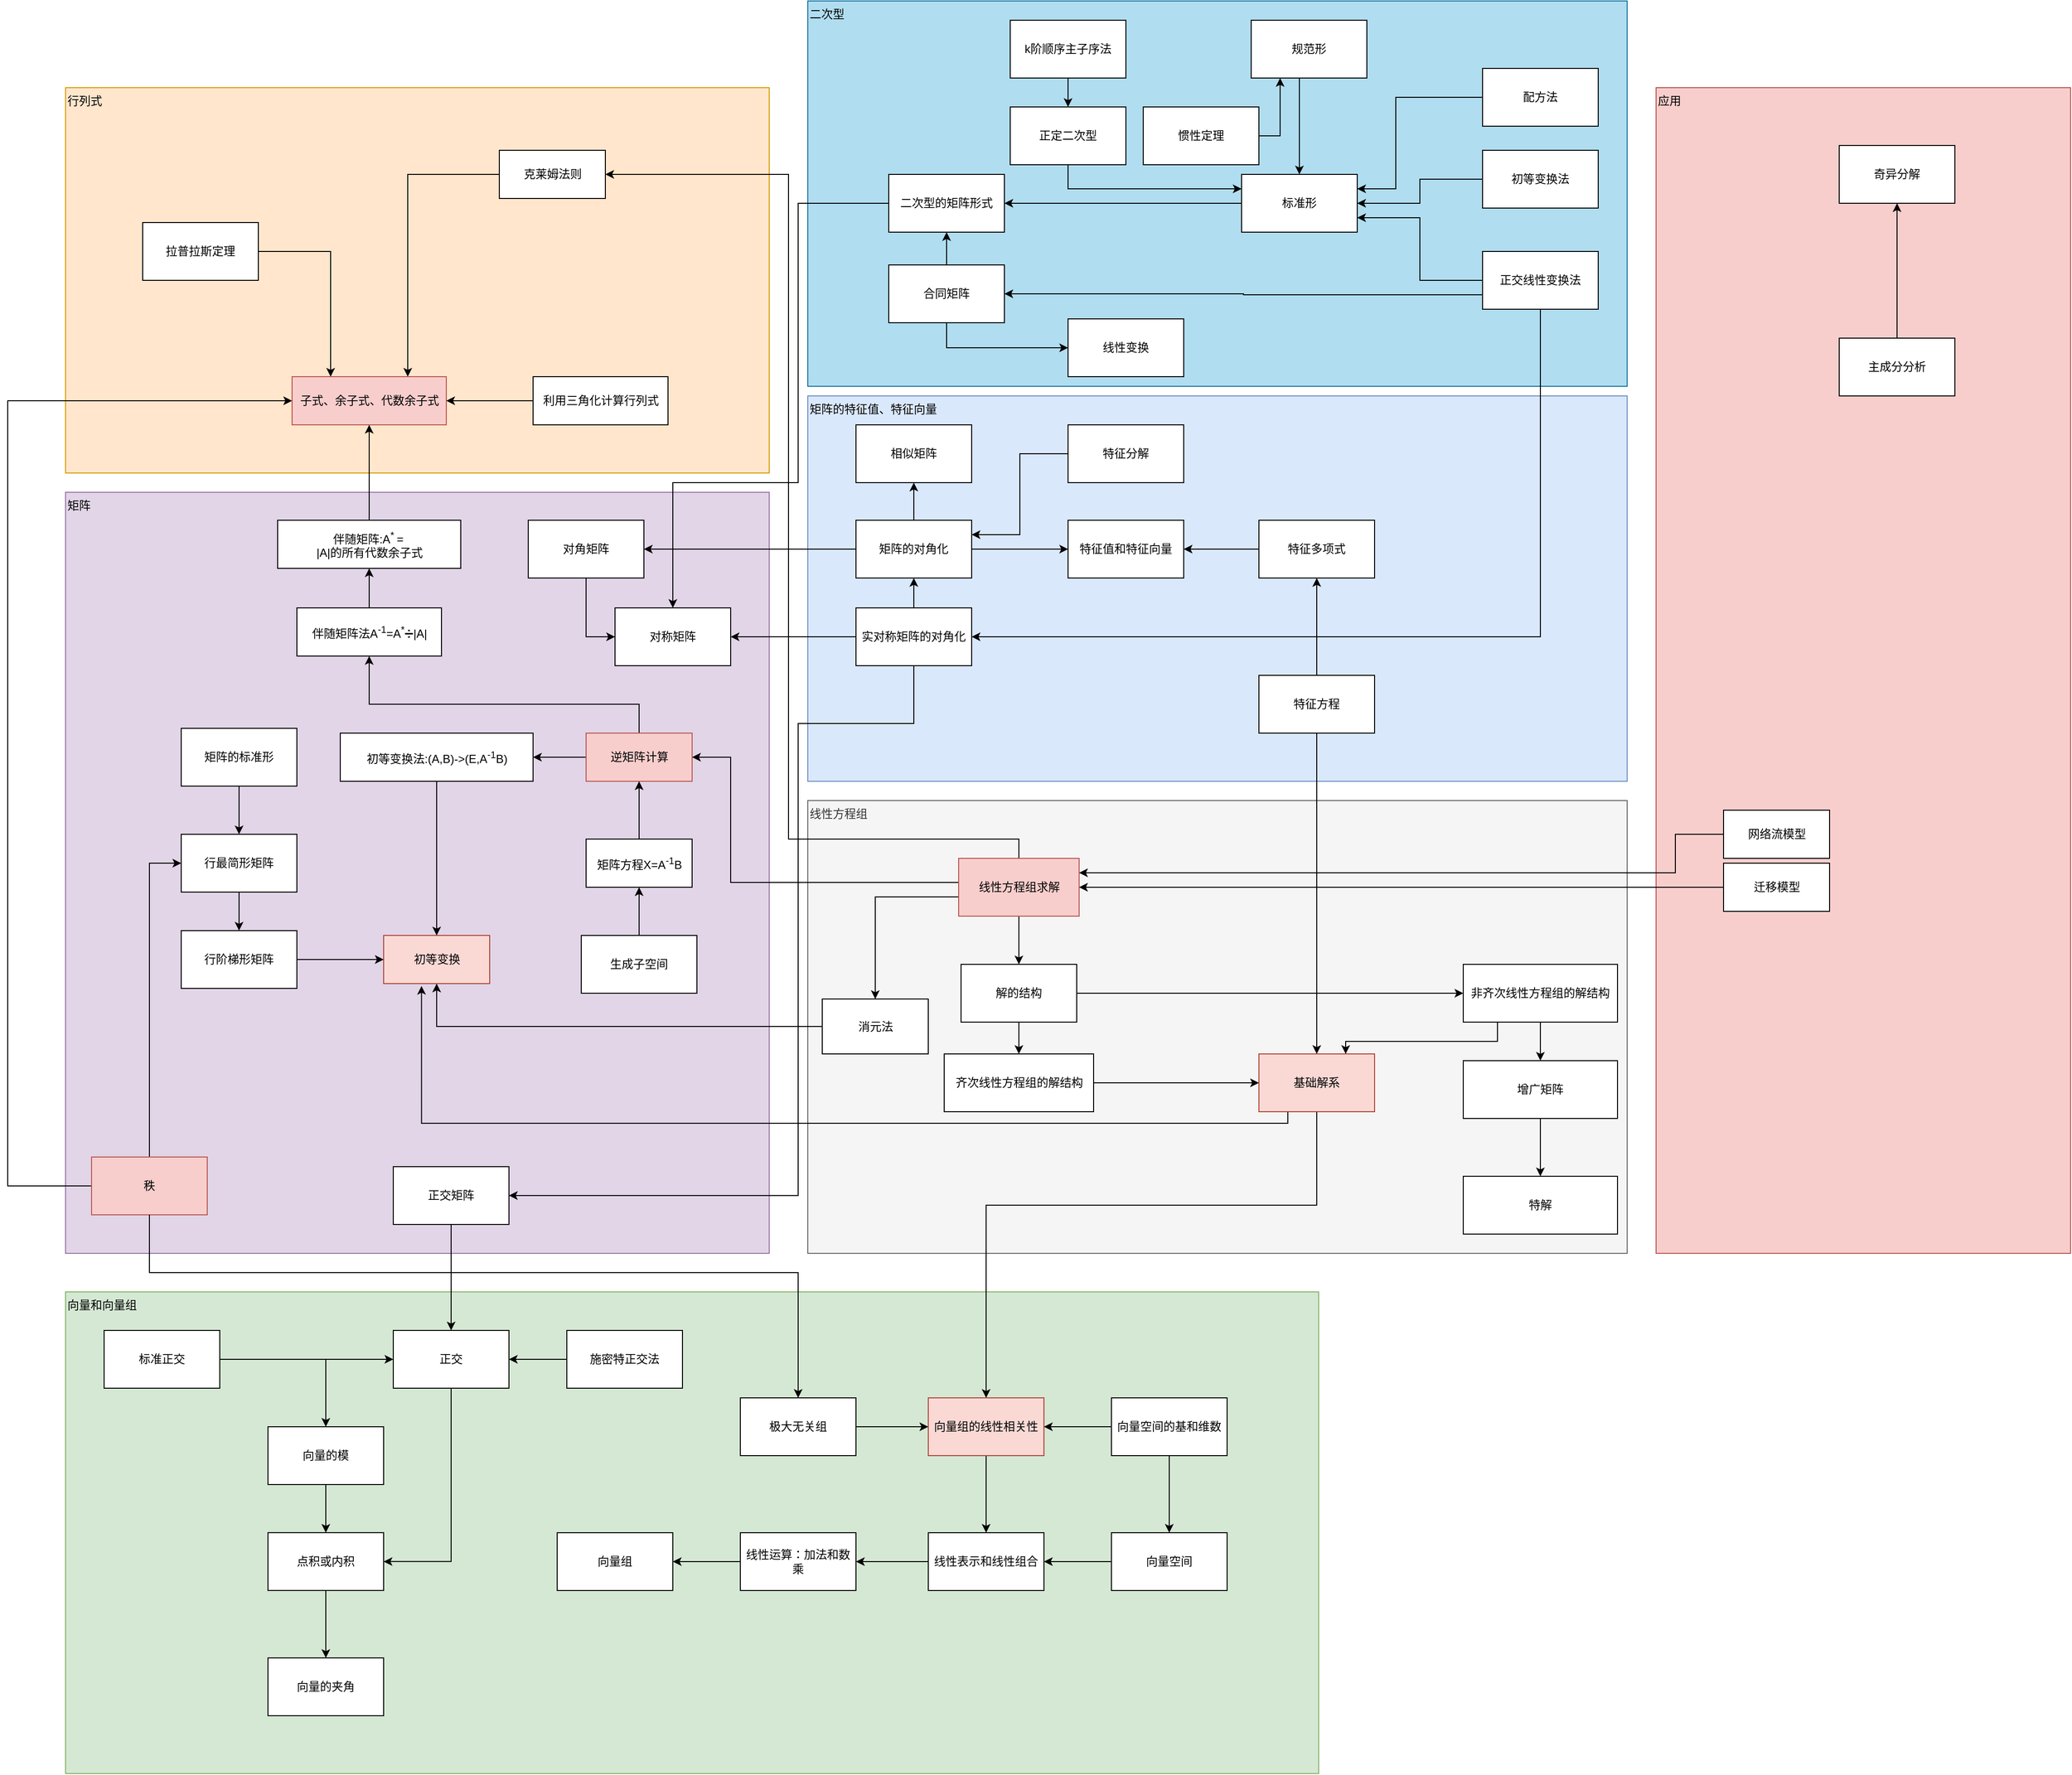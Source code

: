<mxfile version="21.6.8" type="github">
  <diagram id="LYvnLIcDRPvLys48fhbC" name="Page-1">
    <mxGraphModel dx="1618" dy="405" grid="1" gridSize="10" guides="1" tooltips="1" connect="1" arrows="1" fold="1" page="1" pageScale="1" pageWidth="827" pageHeight="1169" math="0" shadow="0">
      <root>
        <mxCell id="0" />
        <mxCell id="1" parent="0" />
        <mxCell id="4r-EFYu74ZcHJKSVUpbx-32" value="二次型" style="html=1;fillColor=#b1ddf0;strokeColor=#10739e;verticalAlign=top;align=left;" parent="1" vertex="1">
          <mxGeometry x="270" y="20" width="850" height="400" as="geometry" />
        </mxCell>
        <mxCell id="4r-EFYu74ZcHJKSVUpbx-9" value="应用" style="html=1;fillColor=#f8cecc;strokeColor=#b85450;verticalAlign=top;align=left;" parent="1" vertex="1">
          <mxGeometry x="1150" y="110" width="430" height="1210" as="geometry" />
        </mxCell>
        <mxCell id="4r-EFYu74ZcHJKSVUpbx-8" value="矩阵的特征值、特征向量" style="html=1;fillColor=#dae8fc;strokeColor=#6c8ebf;verticalAlign=top;align=left;" parent="1" vertex="1">
          <mxGeometry x="270" y="430" width="850" height="400" as="geometry" />
        </mxCell>
        <mxCell id="mByM-L_YtEdj-Pzh2EhQ-19" value="向量和向量组" style="rounded=0;whiteSpace=wrap;html=1;align=left;fillColor=#d5e8d4;strokeColor=#82b366;verticalAlign=top;" parent="1" vertex="1">
          <mxGeometry x="-500" y="1360" width="1300" height="500" as="geometry" />
        </mxCell>
        <mxCell id="mByM-L_YtEdj-Pzh2EhQ-14" value="线性方程组" style="rounded=0;whiteSpace=wrap;html=1;fillColor=#f5f5f5;strokeColor=#666666;fontColor=#333333;verticalAlign=top;align=left;" parent="1" vertex="1">
          <mxGeometry x="270" y="850" width="850" height="470" as="geometry" />
        </mxCell>
        <mxCell id="5PHVH8C7VnvAZDS9d-Uz-40" value="矩阵" style="html=1;align=left;verticalAlign=top;fillColor=#e1d5e7;strokeColor=#9673a6;" parent="1" vertex="1">
          <mxGeometry x="-500" y="530" width="730" height="790" as="geometry" />
        </mxCell>
        <mxCell id="5PHVH8C7VnvAZDS9d-Uz-39" value="行列式" style="html=1;fillColor=#ffe6cc;strokeColor=#d79b00;verticalAlign=top;align=left;" parent="1" vertex="1">
          <mxGeometry x="-500" y="110" width="730" height="400" as="geometry" />
        </mxCell>
        <mxCell id="5PHVH8C7VnvAZDS9d-Uz-6" value="子式、余子式、代数余子式" style="html=1;fillColor=#f8cecc;strokeColor=#b85450;" parent="1" vertex="1">
          <mxGeometry x="-265" y="410" width="160" height="50" as="geometry" />
        </mxCell>
        <mxCell id="4r-EFYu74ZcHJKSVUpbx-2" style="edgeStyle=orthogonalEdgeStyle;rounded=0;orthogonalLoop=1;jettySize=auto;html=1;entryX=1;entryY=0.5;entryDx=0;entryDy=0;" parent="1" source="5PHVH8C7VnvAZDS9d-Uz-12" target="5PHVH8C7VnvAZDS9d-Uz-6" edge="1">
          <mxGeometry relative="1" as="geometry" />
        </mxCell>
        <mxCell id="5PHVH8C7VnvAZDS9d-Uz-12" value="利用三角化计算行列式" style="html=1;" parent="1" vertex="1">
          <mxGeometry x="-15" y="410" width="140" height="50" as="geometry" />
        </mxCell>
        <mxCell id="5PHVH8C7VnvAZDS9d-Uz-18" style="edgeStyle=orthogonalEdgeStyle;rounded=0;orthogonalLoop=1;jettySize=auto;html=1;entryX=0.75;entryY=0;entryDx=0;entryDy=0;" parent="1" source="5PHVH8C7VnvAZDS9d-Uz-17" target="5PHVH8C7VnvAZDS9d-Uz-6" edge="1">
          <mxGeometry relative="1" as="geometry">
            <Array as="points">
              <mxPoint x="-145" y="200" />
            </Array>
          </mxGeometry>
        </mxCell>
        <mxCell id="5PHVH8C7VnvAZDS9d-Uz-17" value="克莱姆法则" style="html=1;" parent="1" vertex="1">
          <mxGeometry x="-50" y="175" width="110" height="50" as="geometry" />
        </mxCell>
        <mxCell id="5PHVH8C7VnvAZDS9d-Uz-42" style="edgeStyle=orthogonalEdgeStyle;rounded=0;orthogonalLoop=1;jettySize=auto;html=1;entryX=0.5;entryY=1;entryDx=0;entryDy=0;" parent="1" source="5PHVH8C7VnvAZDS9d-Uz-23" target="5PHVH8C7VnvAZDS9d-Uz-41" edge="1">
          <mxGeometry relative="1" as="geometry" />
        </mxCell>
        <mxCell id="5PHVH8C7VnvAZDS9d-Uz-23" value="伴随矩阵法A&lt;sup&gt;-1&lt;/sup&gt;=A&lt;sup&gt;*&lt;/sup&gt;➗|A|" style="html=1;" parent="1" vertex="1">
          <mxGeometry x="-260" y="650" width="150" height="50" as="geometry" />
        </mxCell>
        <mxCell id="Q66xr4aZI0zNeTZ2arCn-2" style="edgeStyle=orthogonalEdgeStyle;rounded=0;orthogonalLoop=1;jettySize=auto;html=1;" parent="1" source="5PHVH8C7VnvAZDS9d-Uz-26" target="5PHVH8C7VnvAZDS9d-Uz-23" edge="1">
          <mxGeometry relative="1" as="geometry">
            <Array as="points">
              <mxPoint x="95" y="750" />
              <mxPoint x="-185" y="750" />
            </Array>
          </mxGeometry>
        </mxCell>
        <mxCell id="xEb-I8jFER7FhfLebQi5-7" style="edgeStyle=orthogonalEdgeStyle;rounded=0;orthogonalLoop=1;jettySize=auto;html=1;entryX=1;entryY=0.5;entryDx=0;entryDy=0;" parent="1" source="5PHVH8C7VnvAZDS9d-Uz-26" target="5PHVH8C7VnvAZDS9d-Uz-48" edge="1">
          <mxGeometry relative="1" as="geometry" />
        </mxCell>
        <mxCell id="5PHVH8C7VnvAZDS9d-Uz-26" value="逆矩阵计算" style="html=1;fillColor=#f8cecc;strokeColor=#b85450;" parent="1" vertex="1">
          <mxGeometry x="40" y="780" width="110" height="50" as="geometry" />
        </mxCell>
        <mxCell id="5PHVH8C7VnvAZDS9d-Uz-32" style="edgeStyle=orthogonalEdgeStyle;rounded=0;orthogonalLoop=1;jettySize=auto;html=1;entryX=0.5;entryY=1;entryDx=0;entryDy=0;" parent="1" source="5PHVH8C7VnvAZDS9d-Uz-31" target="5PHVH8C7VnvAZDS9d-Uz-26" edge="1">
          <mxGeometry relative="1" as="geometry" />
        </mxCell>
        <mxCell id="5PHVH8C7VnvAZDS9d-Uz-31" value="矩阵方程X=A&lt;sup&gt;-1&lt;/sup&gt;B" style="html=1;" parent="1" vertex="1">
          <mxGeometry x="40" y="890" width="110" height="50" as="geometry" />
        </mxCell>
        <mxCell id="5PHVH8C7VnvAZDS9d-Uz-37" style="edgeStyle=orthogonalEdgeStyle;rounded=0;orthogonalLoop=1;jettySize=auto;html=1;entryX=1;entryY=0.5;entryDx=0;entryDy=0;" parent="1" source="5PHVH8C7VnvAZDS9d-Uz-36" target="5PHVH8C7VnvAZDS9d-Uz-17" edge="1">
          <mxGeometry relative="1" as="geometry">
            <Array as="points">
              <mxPoint x="250" y="890" />
              <mxPoint x="250" y="200" />
            </Array>
          </mxGeometry>
        </mxCell>
        <mxCell id="5PHVH8C7VnvAZDS9d-Uz-38" style="edgeStyle=orthogonalEdgeStyle;rounded=0;orthogonalLoop=1;jettySize=auto;html=1;exitX=0;exitY=0.25;exitDx=0;exitDy=0;entryX=1;entryY=0.5;entryDx=0;entryDy=0;" parent="1" source="5PHVH8C7VnvAZDS9d-Uz-36" target="5PHVH8C7VnvAZDS9d-Uz-26" edge="1">
          <mxGeometry relative="1" as="geometry">
            <mxPoint x="335" y="650" as="sourcePoint" />
            <Array as="points">
              <mxPoint x="190" y="935" />
              <mxPoint x="190" y="805" />
            </Array>
          </mxGeometry>
        </mxCell>
        <mxCell id="4r-EFYu74ZcHJKSVUpbx-16" style="edgeStyle=orthogonalEdgeStyle;rounded=0;orthogonalLoop=1;jettySize=auto;html=1;" parent="1" source="5PHVH8C7VnvAZDS9d-Uz-36" target="Q66xr4aZI0zNeTZ2arCn-20" edge="1">
          <mxGeometry relative="1" as="geometry" />
        </mxCell>
        <mxCell id="4r-EFYu74ZcHJKSVUpbx-34" style="edgeStyle=orthogonalEdgeStyle;rounded=0;orthogonalLoop=1;jettySize=auto;html=1;entryX=0.5;entryY=0;entryDx=0;entryDy=0;" parent="1" source="5PHVH8C7VnvAZDS9d-Uz-36" target="v2L_EON9UGw1XS5caEC3-1" edge="1">
          <mxGeometry relative="1" as="geometry">
            <Array as="points">
              <mxPoint x="340" y="950" />
            </Array>
          </mxGeometry>
        </mxCell>
        <mxCell id="5PHVH8C7VnvAZDS9d-Uz-36" value="线性方程组求解" style="html=1;fillColor=#f8cecc;strokeColor=#b85450;" parent="1" vertex="1">
          <mxGeometry x="426.5" y="910" width="125" height="60" as="geometry" />
        </mxCell>
        <mxCell id="5PHVH8C7VnvAZDS9d-Uz-43" style="edgeStyle=orthogonalEdgeStyle;rounded=0;orthogonalLoop=1;jettySize=auto;html=1;" parent="1" source="5PHVH8C7VnvAZDS9d-Uz-41" target="5PHVH8C7VnvAZDS9d-Uz-6" edge="1">
          <mxGeometry relative="1" as="geometry" />
        </mxCell>
        <mxCell id="5PHVH8C7VnvAZDS9d-Uz-41" value="伴随矩阵:A&lt;sup&gt;* &lt;/sup&gt;=&lt;sup&gt;&amp;nbsp;&lt;/sup&gt;&lt;br&gt;|A|的所有代数余子式" style="html=1;align=center;" parent="1" vertex="1">
          <mxGeometry x="-280" y="559" width="190" height="50" as="geometry" />
        </mxCell>
        <mxCell id="5PHVH8C7VnvAZDS9d-Uz-46" value="初等变换" style="html=1;align=center;fillColor=#fad9d5;strokeColor=#ae4132;" parent="1" vertex="1">
          <mxGeometry x="-170" y="990" width="110" height="50" as="geometry" />
        </mxCell>
        <mxCell id="8KO_xlE7mbNVx4oiLtrY-1" style="edgeStyle=orthogonalEdgeStyle;rounded=0;orthogonalLoop=1;jettySize=auto;html=1;entryX=0.5;entryY=0;entryDx=0;entryDy=0;" parent="1" source="5PHVH8C7VnvAZDS9d-Uz-48" target="5PHVH8C7VnvAZDS9d-Uz-46" edge="1">
          <mxGeometry relative="1" as="geometry" />
        </mxCell>
        <mxCell id="5PHVH8C7VnvAZDS9d-Uz-48" value="初等变换法:(A,B)-&amp;gt;(E,A&lt;sup&gt;-1&lt;/sup&gt;B)" style="html=1;align=center;" parent="1" vertex="1">
          <mxGeometry x="-215" y="780" width="200" height="50" as="geometry" />
        </mxCell>
        <mxCell id="mByM-L_YtEdj-Pzh2EhQ-39" style="edgeStyle=orthogonalEdgeStyle;rounded=0;orthogonalLoop=1;jettySize=auto;html=1;entryX=0;entryY=0.5;entryDx=0;entryDy=0;exitX=0;exitY=0.5;exitDx=0;exitDy=0;" parent="1" source="mByM-L_YtEdj-Pzh2EhQ-2" target="5PHVH8C7VnvAZDS9d-Uz-6" edge="1">
          <mxGeometry relative="1" as="geometry">
            <Array as="points">
              <mxPoint x="-560" y="1250" />
              <mxPoint x="-560" y="435" />
            </Array>
            <mxPoint x="-485" y="1255" as="sourcePoint" />
            <mxPoint x="-290" y="440" as="targetPoint" />
          </mxGeometry>
        </mxCell>
        <mxCell id="xEb-I8jFER7FhfLebQi5-5" style="edgeStyle=orthogonalEdgeStyle;rounded=0;orthogonalLoop=1;jettySize=auto;html=1;entryX=0;entryY=0.5;entryDx=0;entryDy=0;exitX=0.5;exitY=0;exitDx=0;exitDy=0;" parent="1" source="mByM-L_YtEdj-Pzh2EhQ-2" target="mByM-L_YtEdj-Pzh2EhQ-12" edge="1">
          <mxGeometry relative="1" as="geometry">
            <Array as="points">
              <mxPoint x="-413" y="915" />
            </Array>
          </mxGeometry>
        </mxCell>
        <mxCell id="mByM-L_YtEdj-Pzh2EhQ-2" value="秩" style="rounded=0;whiteSpace=wrap;html=1;fillColor=#f8cecc;strokeColor=#b85450;" parent="1" vertex="1">
          <mxGeometry x="-473" y="1220" width="120" height="60" as="geometry" />
        </mxCell>
        <mxCell id="mByM-L_YtEdj-Pzh2EhQ-36" style="edgeStyle=orthogonalEdgeStyle;rounded=0;orthogonalLoop=1;jettySize=auto;html=1;entryX=1;entryY=0.5;entryDx=0;entryDy=0;" parent="1" source="mByM-L_YtEdj-Pzh2EhQ-3" target="mByM-L_YtEdj-Pzh2EhQ-30" edge="1">
          <mxGeometry relative="1" as="geometry">
            <Array as="points">
              <mxPoint x="-100" y="1639.94" />
            </Array>
          </mxGeometry>
        </mxCell>
        <mxCell id="mByM-L_YtEdj-Pzh2EhQ-3" value="正交" style="rounded=0;whiteSpace=wrap;html=1;" parent="1" vertex="1">
          <mxGeometry x="-160" y="1400" width="120" height="60" as="geometry" />
        </mxCell>
        <mxCell id="mByM-L_YtEdj-Pzh2EhQ-5" style="edgeStyle=orthogonalEdgeStyle;rounded=0;orthogonalLoop=1;jettySize=auto;html=1;" parent="1" source="mByM-L_YtEdj-Pzh2EhQ-4" target="mByM-L_YtEdj-Pzh2EhQ-3" edge="1">
          <mxGeometry relative="1" as="geometry" />
        </mxCell>
        <mxCell id="4r-EFYu74ZcHJKSVUpbx-5" style="edgeStyle=orthogonalEdgeStyle;rounded=0;orthogonalLoop=1;jettySize=auto;html=1;entryX=0.5;entryY=0;entryDx=0;entryDy=0;" parent="1" source="mByM-L_YtEdj-Pzh2EhQ-4" target="mByM-L_YtEdj-Pzh2EhQ-21" edge="1">
          <mxGeometry relative="1" as="geometry" />
        </mxCell>
        <mxCell id="mByM-L_YtEdj-Pzh2EhQ-4" value="标准正交" style="rounded=0;whiteSpace=wrap;html=1;" parent="1" vertex="1">
          <mxGeometry x="-460" y="1400" width="120" height="60" as="geometry" />
        </mxCell>
        <mxCell id="8KO_xlE7mbNVx4oiLtrY-4" style="edgeStyle=orthogonalEdgeStyle;rounded=0;orthogonalLoop=1;jettySize=auto;html=1;entryX=0;entryY=0.5;entryDx=0;entryDy=0;" parent="1" source="mByM-L_YtEdj-Pzh2EhQ-6" target="5PHVH8C7VnvAZDS9d-Uz-46" edge="1">
          <mxGeometry relative="1" as="geometry" />
        </mxCell>
        <mxCell id="mByM-L_YtEdj-Pzh2EhQ-6" value="行阶梯形矩阵" style="rounded=0;whiteSpace=wrap;html=1;" parent="1" vertex="1">
          <mxGeometry x="-380" y="985" width="120" height="60" as="geometry" />
        </mxCell>
        <mxCell id="8KO_xlE7mbNVx4oiLtrY-3" style="edgeStyle=orthogonalEdgeStyle;rounded=0;orthogonalLoop=1;jettySize=auto;html=1;entryX=0.5;entryY=0;entryDx=0;entryDy=0;" parent="1" source="mByM-L_YtEdj-Pzh2EhQ-12" target="mByM-L_YtEdj-Pzh2EhQ-6" edge="1">
          <mxGeometry relative="1" as="geometry" />
        </mxCell>
        <mxCell id="mByM-L_YtEdj-Pzh2EhQ-12" value="行最简形矩阵" style="rounded=0;whiteSpace=wrap;html=1;" parent="1" vertex="1">
          <mxGeometry x="-380" y="885" width="120" height="60" as="geometry" />
        </mxCell>
        <mxCell id="xEb-I8jFER7FhfLebQi5-8" style="edgeStyle=orthogonalEdgeStyle;rounded=0;orthogonalLoop=1;jettySize=auto;html=1;entryX=1;entryY=0.25;entryDx=0;entryDy=0;" parent="1" source="mByM-L_YtEdj-Pzh2EhQ-17" target="4r-EFYu74ZcHJKSVUpbx-19" edge="1">
          <mxGeometry relative="1" as="geometry" />
        </mxCell>
        <mxCell id="mByM-L_YtEdj-Pzh2EhQ-17" value="特征分解" style="rounded=0;whiteSpace=wrap;html=1;align=center;" parent="1" vertex="1">
          <mxGeometry x="540" y="460" width="120" height="60" as="geometry" />
        </mxCell>
        <mxCell id="mByM-L_YtEdj-Pzh2EhQ-18" value="奇异分解" style="rounded=0;whiteSpace=wrap;html=1;align=center;" parent="1" vertex="1">
          <mxGeometry x="1340" y="170" width="120" height="60" as="geometry" />
        </mxCell>
        <mxCell id="xEb-I8jFER7FhfLebQi5-3" style="edgeStyle=orthogonalEdgeStyle;rounded=0;orthogonalLoop=1;jettySize=auto;html=1;" parent="1" source="mByM-L_YtEdj-Pzh2EhQ-21" target="mByM-L_YtEdj-Pzh2EhQ-30" edge="1">
          <mxGeometry relative="1" as="geometry" />
        </mxCell>
        <mxCell id="mByM-L_YtEdj-Pzh2EhQ-21" value="向量的模" style="rounded=0;whiteSpace=wrap;html=1;align=center;" parent="1" vertex="1">
          <mxGeometry x="-290" y="1500" width="120" height="60" as="geometry" />
        </mxCell>
        <mxCell id="mByM-L_YtEdj-Pzh2EhQ-28" style="edgeStyle=orthogonalEdgeStyle;rounded=0;orthogonalLoop=1;jettySize=auto;html=1;entryX=0.5;entryY=1;entryDx=0;entryDy=0;" parent="1" source="mByM-L_YtEdj-Pzh2EhQ-27" target="mByM-L_YtEdj-Pzh2EhQ-18" edge="1">
          <mxGeometry relative="1" as="geometry" />
        </mxCell>
        <mxCell id="mByM-L_YtEdj-Pzh2EhQ-27" value="主成分分析" style="rounded=0;whiteSpace=wrap;html=1;align=center;" parent="1" vertex="1">
          <mxGeometry x="1340" y="370" width="120" height="60" as="geometry" />
        </mxCell>
        <mxCell id="4r-EFYu74ZcHJKSVUpbx-4" style="edgeStyle=orthogonalEdgeStyle;rounded=0;orthogonalLoop=1;jettySize=auto;html=1;entryX=0.5;entryY=0;entryDx=0;entryDy=0;" parent="1" source="mByM-L_YtEdj-Pzh2EhQ-30" target="Q66xr4aZI0zNeTZ2arCn-28" edge="1">
          <mxGeometry relative="1" as="geometry" />
        </mxCell>
        <mxCell id="mByM-L_YtEdj-Pzh2EhQ-30" value="点积或内积" style="rounded=0;whiteSpace=wrap;html=1;align=center;" parent="1" vertex="1">
          <mxGeometry x="-290" y="1609.94" width="120" height="60" as="geometry" />
        </mxCell>
        <mxCell id="mByM-L_YtEdj-Pzh2EhQ-34" style="edgeStyle=orthogonalEdgeStyle;rounded=0;orthogonalLoop=1;jettySize=auto;html=1;" parent="1" source="mByM-L_YtEdj-Pzh2EhQ-33" target="5PHVH8C7VnvAZDS9d-Uz-31" edge="1">
          <mxGeometry relative="1" as="geometry" />
        </mxCell>
        <mxCell id="mByM-L_YtEdj-Pzh2EhQ-33" value="生成子空间" style="rounded=0;whiteSpace=wrap;html=1;align=center;" parent="1" vertex="1">
          <mxGeometry x="35" y="990" width="120" height="60" as="geometry" />
        </mxCell>
        <mxCell id="mByM-L_YtEdj-Pzh2EhQ-38" style="edgeStyle=orthogonalEdgeStyle;rounded=0;orthogonalLoop=1;jettySize=auto;html=1;" parent="1" source="mByM-L_YtEdj-Pzh2EhQ-37" target="mByM-L_YtEdj-Pzh2EhQ-3" edge="1">
          <mxGeometry relative="1" as="geometry" />
        </mxCell>
        <mxCell id="mByM-L_YtEdj-Pzh2EhQ-37" value="正交矩阵" style="rounded=0;whiteSpace=wrap;html=1;align=center;" parent="1" vertex="1">
          <mxGeometry x="-160" y="1230" width="120" height="60" as="geometry" />
        </mxCell>
        <mxCell id="8KO_xlE7mbNVx4oiLtrY-5" style="edgeStyle=orthogonalEdgeStyle;rounded=0;orthogonalLoop=1;jettySize=auto;html=1;" parent="1" source="mByM-L_YtEdj-Pzh2EhQ-43" target="mByM-L_YtEdj-Pzh2EhQ-12" edge="1">
          <mxGeometry relative="1" as="geometry" />
        </mxCell>
        <mxCell id="mByM-L_YtEdj-Pzh2EhQ-43" value="&lt;span&gt;矩阵的&lt;/span&gt;&lt;span&gt;标准形&lt;/span&gt;" style="rounded=0;whiteSpace=wrap;html=1;align=center;" parent="1" vertex="1">
          <mxGeometry x="-380" y="775" width="120" height="60" as="geometry" />
        </mxCell>
        <mxCell id="v2L_EON9UGw1XS5caEC3-2" style="edgeStyle=orthogonalEdgeStyle;rounded=0;orthogonalLoop=1;jettySize=auto;html=1;" parent="1" source="v2L_EON9UGw1XS5caEC3-1" target="5PHVH8C7VnvAZDS9d-Uz-46" edge="1">
          <mxGeometry relative="1" as="geometry" />
        </mxCell>
        <mxCell id="v2L_EON9UGw1XS5caEC3-1" value="消元法" style="html=1;" parent="1" vertex="1">
          <mxGeometry x="285" y="1056" width="110" height="57" as="geometry" />
        </mxCell>
        <mxCell id="v2L_EON9UGw1XS5caEC3-10" style="edgeStyle=orthogonalEdgeStyle;rounded=0;orthogonalLoop=1;jettySize=auto;html=1;entryX=1;entryY=0.25;entryDx=0;entryDy=0;" parent="1" source="v2L_EON9UGw1XS5caEC3-6" target="5PHVH8C7VnvAZDS9d-Uz-36" edge="1">
          <mxGeometry relative="1" as="geometry">
            <Array as="points">
              <mxPoint x="1170" y="885" />
              <mxPoint x="1170" y="925" />
            </Array>
          </mxGeometry>
        </mxCell>
        <mxCell id="v2L_EON9UGw1XS5caEC3-6" value="网络流模型" style="html=1;" parent="1" vertex="1">
          <mxGeometry x="1220" y="860" width="110" height="50" as="geometry" />
        </mxCell>
        <mxCell id="v2L_EON9UGw1XS5caEC3-8" style="edgeStyle=orthogonalEdgeStyle;rounded=0;orthogonalLoop=1;jettySize=auto;html=1;" parent="1" source="v2L_EON9UGw1XS5caEC3-7" target="5PHVH8C7VnvAZDS9d-Uz-36" edge="1">
          <mxGeometry relative="1" as="geometry">
            <Array as="points">
              <mxPoint x="1215" y="940" />
            </Array>
          </mxGeometry>
        </mxCell>
        <mxCell id="v2L_EON9UGw1XS5caEC3-7" value="迁移模型" style="html=1;" parent="1" vertex="1">
          <mxGeometry x="1220" y="915" width="110" height="50" as="geometry" />
        </mxCell>
        <mxCell id="Q66xr4aZI0zNeTZ2arCn-5" style="edgeStyle=orthogonalEdgeStyle;rounded=0;orthogonalLoop=1;jettySize=auto;html=1;entryX=0.25;entryY=0;entryDx=0;entryDy=0;" parent="1" source="Q66xr4aZI0zNeTZ2arCn-4" target="5PHVH8C7VnvAZDS9d-Uz-6" edge="1">
          <mxGeometry relative="1" as="geometry" />
        </mxCell>
        <mxCell id="Q66xr4aZI0zNeTZ2arCn-4" value="拉普拉斯定理" style="rounded=0;whiteSpace=wrap;html=1;" parent="1" vertex="1">
          <mxGeometry x="-420" y="250" width="120" height="60" as="geometry" />
        </mxCell>
        <mxCell id="Q66xr4aZI0zNeTZ2arCn-7" value="向量组" style="rounded=0;whiteSpace=wrap;html=1;align=center;" parent="1" vertex="1">
          <mxGeometry x="10" y="1610" width="120" height="60" as="geometry" />
        </mxCell>
        <mxCell id="Q66xr4aZI0zNeTZ2arCn-12" style="edgeStyle=orthogonalEdgeStyle;rounded=0;orthogonalLoop=1;jettySize=auto;html=1;entryX=1;entryY=0.5;entryDx=0;entryDy=0;" parent="1" source="Q66xr4aZI0zNeTZ2arCn-11" target="ajbMW7xG6SO7G7sNsmec-1" edge="1">
          <mxGeometry relative="1" as="geometry" />
        </mxCell>
        <mxCell id="Q66xr4aZI0zNeTZ2arCn-11" value="线性表示和线性组合" style="rounded=0;whiteSpace=wrap;html=1;align=center;" parent="1" vertex="1">
          <mxGeometry x="395" y="1610" width="120" height="60" as="geometry" />
        </mxCell>
        <mxCell id="ajbMW7xG6SO7G7sNsmec-3" style="edgeStyle=orthogonalEdgeStyle;rounded=0;orthogonalLoop=1;jettySize=auto;html=1;entryX=0.5;entryY=0;entryDx=0;entryDy=0;" parent="1" source="Q66xr4aZI0zNeTZ2arCn-15" target="Q66xr4aZI0zNeTZ2arCn-11" edge="1">
          <mxGeometry relative="1" as="geometry" />
        </mxCell>
        <mxCell id="Q66xr4aZI0zNeTZ2arCn-15" value="向量组的线性相关性" style="rounded=0;whiteSpace=wrap;html=1;align=center;fillColor=#fad9d5;strokeColor=#ae4132;" parent="1" vertex="1">
          <mxGeometry x="395" y="1470" width="120" height="60" as="geometry" />
        </mxCell>
        <mxCell id="Q66xr4aZI0zNeTZ2arCn-18" style="edgeStyle=orthogonalEdgeStyle;rounded=0;orthogonalLoop=1;jettySize=auto;html=1;" parent="1" source="Q66xr4aZI0zNeTZ2arCn-17" target="Q66xr4aZI0zNeTZ2arCn-15" edge="1">
          <mxGeometry relative="1" as="geometry" />
        </mxCell>
        <mxCell id="Q66xr4aZI0zNeTZ2arCn-19" style="edgeStyle=orthogonalEdgeStyle;rounded=0;orthogonalLoop=1;jettySize=auto;html=1;exitX=0.5;exitY=0;exitDx=0;exitDy=0;endArrow=none;endFill=0;entryX=0.5;entryY=1;entryDx=0;entryDy=0;startArrow=classic;startFill=1;" parent="1" source="Q66xr4aZI0zNeTZ2arCn-17" target="mByM-L_YtEdj-Pzh2EhQ-2" edge="1">
          <mxGeometry relative="1" as="geometry">
            <Array as="points">
              <mxPoint x="260" y="1340" />
              <mxPoint x="-413" y="1340" />
            </Array>
          </mxGeometry>
        </mxCell>
        <mxCell id="Q66xr4aZI0zNeTZ2arCn-17" value="极大无关组" style="rounded=0;whiteSpace=wrap;html=1;align=center;" parent="1" vertex="1">
          <mxGeometry x="200" y="1470" width="120" height="60" as="geometry" />
        </mxCell>
        <mxCell id="4r-EFYu74ZcHJKSVUpbx-65" style="edgeStyle=orthogonalEdgeStyle;rounded=0;orthogonalLoop=1;jettySize=auto;html=1;entryX=0;entryY=0.5;entryDx=0;entryDy=0;exitX=1;exitY=0.5;exitDx=0;exitDy=0;" parent="1" source="Q66xr4aZI0zNeTZ2arCn-20" target="4r-EFYu74ZcHJKSVUpbx-63" edge="1">
          <mxGeometry relative="1" as="geometry" />
        </mxCell>
        <mxCell id="4r-EFYu74ZcHJKSVUpbx-69" style="edgeStyle=orthogonalEdgeStyle;rounded=0;orthogonalLoop=1;jettySize=auto;html=1;entryX=0.5;entryY=0;entryDx=0;entryDy=0;" parent="1" source="Q66xr4aZI0zNeTZ2arCn-20" target="4r-EFYu74ZcHJKSVUpbx-62" edge="1">
          <mxGeometry relative="1" as="geometry" />
        </mxCell>
        <mxCell id="Q66xr4aZI0zNeTZ2arCn-20" value="解的结构" style="rounded=0;whiteSpace=wrap;html=1;align=center;" parent="1" vertex="1">
          <mxGeometry x="429" y="1020" width="120" height="60" as="geometry" />
        </mxCell>
        <mxCell id="ajbMW7xG6SO7G7sNsmec-5" style="edgeStyle=orthogonalEdgeStyle;rounded=0;orthogonalLoop=1;jettySize=auto;html=1;entryX=1;entryY=0.5;entryDx=0;entryDy=0;" parent="1" source="Q66xr4aZI0zNeTZ2arCn-23" target="Q66xr4aZI0zNeTZ2arCn-11" edge="1">
          <mxGeometry relative="1" as="geometry">
            <Array as="points">
              <mxPoint x="540" y="1640" />
              <mxPoint x="540" y="1640" />
            </Array>
          </mxGeometry>
        </mxCell>
        <mxCell id="Q66xr4aZI0zNeTZ2arCn-23" value="向量空间" style="rounded=0;whiteSpace=wrap;html=1;align=center;" parent="1" vertex="1">
          <mxGeometry x="585" y="1610" width="120" height="60" as="geometry" />
        </mxCell>
        <mxCell id="Q66xr4aZI0zNeTZ2arCn-28" value="向量的夹角" style="rounded=0;whiteSpace=wrap;html=1;align=center;" parent="1" vertex="1">
          <mxGeometry x="-290" y="1739.94" width="120" height="60" as="geometry" />
        </mxCell>
        <mxCell id="ajbMW7xG6SO7G7sNsmec-2" style="edgeStyle=orthogonalEdgeStyle;rounded=0;orthogonalLoop=1;jettySize=auto;html=1;entryX=1;entryY=0.5;entryDx=0;entryDy=0;" parent="1" source="ajbMW7xG6SO7G7sNsmec-1" target="Q66xr4aZI0zNeTZ2arCn-7" edge="1">
          <mxGeometry relative="1" as="geometry" />
        </mxCell>
        <mxCell id="ajbMW7xG6SO7G7sNsmec-1" value="线性运算：加法和数乘" style="rounded=0;whiteSpace=wrap;html=1;" parent="1" vertex="1">
          <mxGeometry x="200" y="1610" width="120" height="60" as="geometry" />
        </mxCell>
        <mxCell id="ajbMW7xG6SO7G7sNsmec-7" style="edgeStyle=orthogonalEdgeStyle;rounded=0;orthogonalLoop=1;jettySize=auto;html=1;entryX=0.5;entryY=0;entryDx=0;entryDy=0;" parent="1" source="ajbMW7xG6SO7G7sNsmec-6" target="Q66xr4aZI0zNeTZ2arCn-23" edge="1">
          <mxGeometry relative="1" as="geometry" />
        </mxCell>
        <mxCell id="ajbMW7xG6SO7G7sNsmec-8" style="edgeStyle=orthogonalEdgeStyle;rounded=0;orthogonalLoop=1;jettySize=auto;html=1;entryX=1;entryY=0.5;entryDx=0;entryDy=0;" parent="1" source="ajbMW7xG6SO7G7sNsmec-6" target="Q66xr4aZI0zNeTZ2arCn-15" edge="1">
          <mxGeometry relative="1" as="geometry" />
        </mxCell>
        <mxCell id="ajbMW7xG6SO7G7sNsmec-6" value="向量空间的基和维数" style="rounded=0;whiteSpace=wrap;html=1;" parent="1" vertex="1">
          <mxGeometry x="585" y="1470" width="120" height="60" as="geometry" />
        </mxCell>
        <mxCell id="4r-EFYu74ZcHJKSVUpbx-10" value="特征值和特征向量" style="rounded=0;whiteSpace=wrap;html=1;" parent="1" vertex="1">
          <mxGeometry x="540" y="559" width="120" height="60" as="geometry" />
        </mxCell>
        <mxCell id="4r-EFYu74ZcHJKSVUpbx-14" value="" style="edgeStyle=orthogonalEdgeStyle;rounded=0;orthogonalLoop=1;jettySize=auto;html=1;entryX=0.357;entryY=1.049;entryDx=0;entryDy=0;entryPerimeter=0;exitX=0.25;exitY=1;exitDx=0;exitDy=0;" parent="1" source="4r-EFYu74ZcHJKSVUpbx-12" target="5PHVH8C7VnvAZDS9d-Uz-46" edge="1">
          <mxGeometry relative="1" as="geometry">
            <mxPoint x="550" y="1253" as="targetPoint" />
            <Array as="points">
              <mxPoint x="768" y="1185" />
              <mxPoint x="-131" y="1185" />
            </Array>
          </mxGeometry>
        </mxCell>
        <mxCell id="4r-EFYu74ZcHJKSVUpbx-73" style="edgeStyle=orthogonalEdgeStyle;rounded=0;orthogonalLoop=1;jettySize=auto;html=1;entryX=0.5;entryY=0;entryDx=0;entryDy=0;" parent="1" source="4r-EFYu74ZcHJKSVUpbx-12" target="Q66xr4aZI0zNeTZ2arCn-15" edge="1">
          <mxGeometry relative="1" as="geometry">
            <Array as="points">
              <mxPoint x="798" y="1270" />
              <mxPoint x="455" y="1270" />
            </Array>
          </mxGeometry>
        </mxCell>
        <mxCell id="4r-EFYu74ZcHJKSVUpbx-12" value="基础解系" style="rounded=0;whiteSpace=wrap;html=1;fillColor=#fad9d5;strokeColor=#ae4132;" parent="1" vertex="1">
          <mxGeometry x="738" y="1113" width="120" height="60" as="geometry" />
        </mxCell>
        <mxCell id="4r-EFYu74ZcHJKSVUpbx-18" value="相似矩阵" style="rounded=0;whiteSpace=wrap;html=1;" parent="1" vertex="1">
          <mxGeometry x="320" y="460" width="120" height="60" as="geometry" />
        </mxCell>
        <mxCell id="4r-EFYu74ZcHJKSVUpbx-20" style="edgeStyle=orthogonalEdgeStyle;rounded=0;orthogonalLoop=1;jettySize=auto;html=1;entryX=0.5;entryY=1;entryDx=0;entryDy=0;" parent="1" source="4r-EFYu74ZcHJKSVUpbx-19" target="4r-EFYu74ZcHJKSVUpbx-18" edge="1">
          <mxGeometry relative="1" as="geometry" />
        </mxCell>
        <mxCell id="4r-EFYu74ZcHJKSVUpbx-26" style="edgeStyle=orthogonalEdgeStyle;rounded=0;orthogonalLoop=1;jettySize=auto;html=1;entryX=1;entryY=0.5;entryDx=0;entryDy=0;" parent="1" source="4r-EFYu74ZcHJKSVUpbx-19" target="4r-EFYu74ZcHJKSVUpbx-21" edge="1">
          <mxGeometry relative="1" as="geometry" />
        </mxCell>
        <mxCell id="4r-EFYu74ZcHJKSVUpbx-27" style="edgeStyle=orthogonalEdgeStyle;rounded=0;orthogonalLoop=1;jettySize=auto;html=1;" parent="1" source="4r-EFYu74ZcHJKSVUpbx-19" target="4r-EFYu74ZcHJKSVUpbx-10" edge="1">
          <mxGeometry relative="1" as="geometry" />
        </mxCell>
        <mxCell id="4r-EFYu74ZcHJKSVUpbx-19" value="矩阵的对角化" style="rounded=0;whiteSpace=wrap;html=1;" parent="1" vertex="1">
          <mxGeometry x="320" y="559" width="120" height="60" as="geometry" />
        </mxCell>
        <mxCell id="4r-EFYu74ZcHJKSVUpbx-23" style="edgeStyle=orthogonalEdgeStyle;rounded=0;orthogonalLoop=1;jettySize=auto;html=1;entryX=0;entryY=0.5;entryDx=0;entryDy=0;" parent="1" source="4r-EFYu74ZcHJKSVUpbx-21" target="4r-EFYu74ZcHJKSVUpbx-22" edge="1">
          <mxGeometry relative="1" as="geometry" />
        </mxCell>
        <mxCell id="4r-EFYu74ZcHJKSVUpbx-21" value="对角矩阵" style="rounded=0;whiteSpace=wrap;html=1;" parent="1" vertex="1">
          <mxGeometry x="-20" y="559" width="120" height="60" as="geometry" />
        </mxCell>
        <mxCell id="4r-EFYu74ZcHJKSVUpbx-22" value="对称矩阵" style="rounded=0;whiteSpace=wrap;html=1;" parent="1" vertex="1">
          <mxGeometry x="70" y="650" width="120" height="60" as="geometry" />
        </mxCell>
        <mxCell id="4r-EFYu74ZcHJKSVUpbx-29" style="edgeStyle=orthogonalEdgeStyle;rounded=0;orthogonalLoop=1;jettySize=auto;html=1;entryX=0.5;entryY=1;entryDx=0;entryDy=0;" parent="1" source="4r-EFYu74ZcHJKSVUpbx-28" target="4r-EFYu74ZcHJKSVUpbx-19" edge="1">
          <mxGeometry relative="1" as="geometry" />
        </mxCell>
        <mxCell id="4r-EFYu74ZcHJKSVUpbx-30" style="edgeStyle=orthogonalEdgeStyle;rounded=0;orthogonalLoop=1;jettySize=auto;html=1;entryX=1;entryY=0.5;entryDx=0;entryDy=0;exitX=0;exitY=0.5;exitDx=0;exitDy=0;" parent="1" source="4r-EFYu74ZcHJKSVUpbx-28" target="4r-EFYu74ZcHJKSVUpbx-22" edge="1">
          <mxGeometry relative="1" as="geometry">
            <Array as="points">
              <mxPoint x="300" y="680" />
              <mxPoint x="300" y="680" />
            </Array>
          </mxGeometry>
        </mxCell>
        <mxCell id="4r-EFYu74ZcHJKSVUpbx-31" style="edgeStyle=orthogonalEdgeStyle;rounded=0;orthogonalLoop=1;jettySize=auto;html=1;entryX=1;entryY=0.5;entryDx=0;entryDy=0;" parent="1" source="4r-EFYu74ZcHJKSVUpbx-28" target="mByM-L_YtEdj-Pzh2EhQ-37" edge="1">
          <mxGeometry relative="1" as="geometry">
            <Array as="points">
              <mxPoint x="380" y="770" />
              <mxPoint x="260" y="770" />
              <mxPoint x="260" y="1260" />
            </Array>
          </mxGeometry>
        </mxCell>
        <mxCell id="4r-EFYu74ZcHJKSVUpbx-28" value="实对称矩阵的对角化" style="rounded=0;whiteSpace=wrap;html=1;" parent="1" vertex="1">
          <mxGeometry x="320" y="650" width="120" height="60" as="geometry" />
        </mxCell>
        <mxCell id="079bAoi-0RX77cz1BNGW-2" style="edgeStyle=orthogonalEdgeStyle;rounded=0;orthogonalLoop=1;jettySize=auto;html=1;" parent="1" source="4r-EFYu74ZcHJKSVUpbx-35" target="4r-EFYu74ZcHJKSVUpbx-36" edge="1">
          <mxGeometry relative="1" as="geometry">
            <Array as="points">
              <mxPoint x="414" y="380" />
            </Array>
          </mxGeometry>
        </mxCell>
        <mxCell id="079bAoi-0RX77cz1BNGW-6" style="edgeStyle=orthogonalEdgeStyle;rounded=0;orthogonalLoop=1;jettySize=auto;html=1;" parent="1" source="4r-EFYu74ZcHJKSVUpbx-35" target="4r-EFYu74ZcHJKSVUpbx-38" edge="1">
          <mxGeometry relative="1" as="geometry" />
        </mxCell>
        <mxCell id="4r-EFYu74ZcHJKSVUpbx-35" value="合同矩阵" style="rounded=0;whiteSpace=wrap;html=1;" parent="1" vertex="1">
          <mxGeometry x="354" y="294" width="120" height="60" as="geometry" />
        </mxCell>
        <mxCell id="4r-EFYu74ZcHJKSVUpbx-36" value="线性变换" style="whiteSpace=wrap;html=1;rounded=0;" parent="1" vertex="1">
          <mxGeometry x="540" y="350" width="120" height="60" as="geometry" />
        </mxCell>
        <mxCell id="4r-EFYu74ZcHJKSVUpbx-54" style="edgeStyle=orthogonalEdgeStyle;rounded=0;orthogonalLoop=1;jettySize=auto;html=1;entryX=0.5;entryY=0;entryDx=0;entryDy=0;" parent="1" source="4r-EFYu74ZcHJKSVUpbx-38" target="4r-EFYu74ZcHJKSVUpbx-22" edge="1">
          <mxGeometry relative="1" as="geometry">
            <Array as="points">
              <mxPoint x="260" y="230" />
              <mxPoint x="260" y="520" />
              <mxPoint x="130" y="520" />
            </Array>
          </mxGeometry>
        </mxCell>
        <mxCell id="4r-EFYu74ZcHJKSVUpbx-38" value="二次型的矩阵形式" style="rounded=0;whiteSpace=wrap;html=1;" parent="1" vertex="1">
          <mxGeometry x="354" y="200" width="120" height="60" as="geometry" />
        </mxCell>
        <mxCell id="4r-EFYu74ZcHJKSVUpbx-44" style="edgeStyle=orthogonalEdgeStyle;rounded=0;orthogonalLoop=1;jettySize=auto;html=1;entryX=1;entryY=0.5;entryDx=0;entryDy=0;" parent="1" source="4r-EFYu74ZcHJKSVUpbx-41" target="4r-EFYu74ZcHJKSVUpbx-38" edge="1">
          <mxGeometry relative="1" as="geometry" />
        </mxCell>
        <mxCell id="4r-EFYu74ZcHJKSVUpbx-41" value="标准形" style="rounded=0;whiteSpace=wrap;html=1;" parent="1" vertex="1">
          <mxGeometry x="720" y="200" width="120" height="60" as="geometry" />
        </mxCell>
        <mxCell id="4r-EFYu74ZcHJKSVUpbx-43" style="edgeStyle=orthogonalEdgeStyle;rounded=0;orthogonalLoop=1;jettySize=auto;html=1;entryX=0.5;entryY=0;entryDx=0;entryDy=0;" parent="1" source="4r-EFYu74ZcHJKSVUpbx-42" target="4r-EFYu74ZcHJKSVUpbx-41" edge="1">
          <mxGeometry relative="1" as="geometry">
            <Array as="points">
              <mxPoint x="780" y="180" />
              <mxPoint x="780" y="180" />
            </Array>
          </mxGeometry>
        </mxCell>
        <mxCell id="4r-EFYu74ZcHJKSVUpbx-42" value="规范形" style="rounded=0;whiteSpace=wrap;html=1;" parent="1" vertex="1">
          <mxGeometry x="730" y="40" width="120" height="60" as="geometry" />
        </mxCell>
        <mxCell id="079bAoi-0RX77cz1BNGW-4" style="edgeStyle=orthogonalEdgeStyle;rounded=0;orthogonalLoop=1;jettySize=auto;html=1;entryX=0.25;entryY=1;entryDx=0;entryDy=0;exitX=1;exitY=0.5;exitDx=0;exitDy=0;" parent="1" source="4r-EFYu74ZcHJKSVUpbx-45" edge="1">
          <mxGeometry relative="1" as="geometry">
            <mxPoint x="738" y="160" as="sourcePoint" />
            <mxPoint x="760" y="100" as="targetPoint" />
            <Array as="points">
              <mxPoint x="760" y="160" />
            </Array>
          </mxGeometry>
        </mxCell>
        <mxCell id="4r-EFYu74ZcHJKSVUpbx-45" value="惯性定理" style="rounded=0;whiteSpace=wrap;html=1;" parent="1" vertex="1">
          <mxGeometry x="618" y="130" width="120" height="60" as="geometry" />
        </mxCell>
        <mxCell id="4r-EFYu74ZcHJKSVUpbx-50" style="edgeStyle=orthogonalEdgeStyle;rounded=0;orthogonalLoop=1;jettySize=auto;html=1;entryX=1;entryY=0.75;entryDx=0;entryDy=0;" parent="1" source="4r-EFYu74ZcHJKSVUpbx-47" target="4r-EFYu74ZcHJKSVUpbx-41" edge="1">
          <mxGeometry relative="1" as="geometry" />
        </mxCell>
        <mxCell id="079bAoi-0RX77cz1BNGW-5" style="edgeStyle=orthogonalEdgeStyle;rounded=0;orthogonalLoop=1;jettySize=auto;html=1;entryX=1;entryY=0.5;entryDx=0;entryDy=0;exitX=0;exitY=0.75;exitDx=0;exitDy=0;" parent="1" source="4r-EFYu74ZcHJKSVUpbx-47" target="4r-EFYu74ZcHJKSVUpbx-35" edge="1">
          <mxGeometry relative="1" as="geometry" />
        </mxCell>
        <mxCell id="079bAoi-0RX77cz1BNGW-11" style="edgeStyle=orthogonalEdgeStyle;rounded=0;orthogonalLoop=1;jettySize=auto;html=1;entryX=1;entryY=0.5;entryDx=0;entryDy=0;" parent="1" source="4r-EFYu74ZcHJKSVUpbx-47" target="4r-EFYu74ZcHJKSVUpbx-28" edge="1">
          <mxGeometry relative="1" as="geometry">
            <Array as="points">
              <mxPoint x="1030" y="680" />
            </Array>
          </mxGeometry>
        </mxCell>
        <mxCell id="4r-EFYu74ZcHJKSVUpbx-47" value="正交线性变换法" style="rounded=0;whiteSpace=wrap;html=1;" parent="1" vertex="1">
          <mxGeometry x="970" y="280" width="120" height="60" as="geometry" />
        </mxCell>
        <mxCell id="4r-EFYu74ZcHJKSVUpbx-51" style="edgeStyle=orthogonalEdgeStyle;rounded=0;orthogonalLoop=1;jettySize=auto;html=1;entryX=1;entryY=0.25;entryDx=0;entryDy=0;" parent="1" source="4r-EFYu74ZcHJKSVUpbx-48" target="4r-EFYu74ZcHJKSVUpbx-41" edge="1">
          <mxGeometry relative="1" as="geometry">
            <Array as="points">
              <mxPoint x="880" y="120" />
              <mxPoint x="880" y="215" />
            </Array>
          </mxGeometry>
        </mxCell>
        <mxCell id="4r-EFYu74ZcHJKSVUpbx-48" value="配方法" style="rounded=0;whiteSpace=wrap;html=1;" parent="1" vertex="1">
          <mxGeometry x="970" y="90" width="120" height="60" as="geometry" />
        </mxCell>
        <mxCell id="4r-EFYu74ZcHJKSVUpbx-52" style="edgeStyle=orthogonalEdgeStyle;rounded=0;orthogonalLoop=1;jettySize=auto;html=1;entryX=1;entryY=0.5;entryDx=0;entryDy=0;" parent="1" source="4r-EFYu74ZcHJKSVUpbx-49" target="4r-EFYu74ZcHJKSVUpbx-41" edge="1">
          <mxGeometry relative="1" as="geometry" />
        </mxCell>
        <mxCell id="4r-EFYu74ZcHJKSVUpbx-49" value="初等变换法" style="rounded=0;whiteSpace=wrap;html=1;" parent="1" vertex="1">
          <mxGeometry x="970" y="175" width="120" height="60" as="geometry" />
        </mxCell>
        <mxCell id="4r-EFYu74ZcHJKSVUpbx-56" style="edgeStyle=orthogonalEdgeStyle;rounded=0;orthogonalLoop=1;jettySize=auto;html=1;entryX=0;entryY=0.25;entryDx=0;entryDy=0;" parent="1" source="4r-EFYu74ZcHJKSVUpbx-55" target="4r-EFYu74ZcHJKSVUpbx-41" edge="1">
          <mxGeometry relative="1" as="geometry">
            <Array as="points">
              <mxPoint x="540" y="215" />
            </Array>
          </mxGeometry>
        </mxCell>
        <mxCell id="4r-EFYu74ZcHJKSVUpbx-55" value="正定二次型" style="rounded=0;whiteSpace=wrap;html=1;" parent="1" vertex="1">
          <mxGeometry x="480" y="130" width="120" height="60" as="geometry" />
        </mxCell>
        <mxCell id="4r-EFYu74ZcHJKSVUpbx-60" style="edgeStyle=orthogonalEdgeStyle;rounded=0;orthogonalLoop=1;jettySize=auto;html=1;" parent="1" source="4r-EFYu74ZcHJKSVUpbx-57" target="4r-EFYu74ZcHJKSVUpbx-10" edge="1">
          <mxGeometry relative="1" as="geometry" />
        </mxCell>
        <mxCell id="4r-EFYu74ZcHJKSVUpbx-57" value="特征多项式" style="rounded=0;whiteSpace=wrap;html=1;" parent="1" vertex="1">
          <mxGeometry x="738" y="559" width="120" height="60" as="geometry" />
        </mxCell>
        <mxCell id="4r-EFYu74ZcHJKSVUpbx-59" style="edgeStyle=orthogonalEdgeStyle;rounded=0;orthogonalLoop=1;jettySize=auto;html=1;entryX=0.5;entryY=1;entryDx=0;entryDy=0;exitX=0.5;exitY=0;exitDx=0;exitDy=0;" parent="1" source="4r-EFYu74ZcHJKSVUpbx-58" target="4r-EFYu74ZcHJKSVUpbx-57" edge="1">
          <mxGeometry relative="1" as="geometry">
            <mxPoint x="668" y="589" as="targetPoint" />
            <mxPoint x="798" y="679" as="sourcePoint" />
          </mxGeometry>
        </mxCell>
        <mxCell id="4r-EFYu74ZcHJKSVUpbx-70" style="edgeStyle=orthogonalEdgeStyle;rounded=0;orthogonalLoop=1;jettySize=auto;html=1;entryX=0.5;entryY=0;entryDx=0;entryDy=0;" parent="1" source="4r-EFYu74ZcHJKSVUpbx-58" target="4r-EFYu74ZcHJKSVUpbx-12" edge="1">
          <mxGeometry relative="1" as="geometry" />
        </mxCell>
        <mxCell id="4r-EFYu74ZcHJKSVUpbx-58" value="特征方程" style="rounded=0;whiteSpace=wrap;html=1;" parent="1" vertex="1">
          <mxGeometry x="738" y="720" width="120" height="60" as="geometry" />
        </mxCell>
        <mxCell id="4r-EFYu74ZcHJKSVUpbx-72" style="edgeStyle=orthogonalEdgeStyle;rounded=0;orthogonalLoop=1;jettySize=auto;html=1;entryX=0;entryY=0.5;entryDx=0;entryDy=0;" parent="1" source="4r-EFYu74ZcHJKSVUpbx-62" target="4r-EFYu74ZcHJKSVUpbx-12" edge="1">
          <mxGeometry relative="1" as="geometry" />
        </mxCell>
        <mxCell id="4r-EFYu74ZcHJKSVUpbx-62" value="齐次线性方程组的解结构" style="rounded=0;whiteSpace=wrap;html=1;" parent="1" vertex="1">
          <mxGeometry x="411.5" y="1113" width="155" height="60" as="geometry" />
        </mxCell>
        <mxCell id="4r-EFYu74ZcHJKSVUpbx-75" value="" style="edgeStyle=orthogonalEdgeStyle;rounded=0;orthogonalLoop=1;jettySize=auto;html=1;" parent="1" source="4r-EFYu74ZcHJKSVUpbx-63" target="4r-EFYu74ZcHJKSVUpbx-74" edge="1">
          <mxGeometry relative="1" as="geometry" />
        </mxCell>
        <mxCell id="8KO_xlE7mbNVx4oiLtrY-6" style="edgeStyle=orthogonalEdgeStyle;rounded=0;orthogonalLoop=1;jettySize=auto;html=1;entryX=0.75;entryY=0;entryDx=0;entryDy=0;exitX=0.222;exitY=0.966;exitDx=0;exitDy=0;exitPerimeter=0;" parent="1" source="4r-EFYu74ZcHJKSVUpbx-63" target="4r-EFYu74ZcHJKSVUpbx-12" edge="1">
          <mxGeometry relative="1" as="geometry">
            <Array as="points">
              <mxPoint x="985" y="1100" />
              <mxPoint x="828" y="1100" />
            </Array>
          </mxGeometry>
        </mxCell>
        <mxCell id="4r-EFYu74ZcHJKSVUpbx-63" value="非齐次线性方程组的解结构" style="rounded=0;whiteSpace=wrap;html=1;" parent="1" vertex="1">
          <mxGeometry x="950" y="1020" width="160" height="60" as="geometry" />
        </mxCell>
        <mxCell id="4r-EFYu74ZcHJKSVUpbx-77" value="" style="edgeStyle=orthogonalEdgeStyle;rounded=0;orthogonalLoop=1;jettySize=auto;html=1;" parent="1" source="4r-EFYu74ZcHJKSVUpbx-74" target="4r-EFYu74ZcHJKSVUpbx-76" edge="1">
          <mxGeometry relative="1" as="geometry" />
        </mxCell>
        <mxCell id="4r-EFYu74ZcHJKSVUpbx-74" value="增广矩阵" style="rounded=0;whiteSpace=wrap;html=1;" parent="1" vertex="1">
          <mxGeometry x="950" y="1120" width="160" height="60" as="geometry" />
        </mxCell>
        <mxCell id="4r-EFYu74ZcHJKSVUpbx-76" value="特解" style="rounded=0;whiteSpace=wrap;html=1;" parent="1" vertex="1">
          <mxGeometry x="950" y="1240" width="160" height="60" as="geometry" />
        </mxCell>
        <mxCell id="079bAoi-0RX77cz1BNGW-8" style="edgeStyle=orthogonalEdgeStyle;rounded=0;orthogonalLoop=1;jettySize=auto;html=1;entryX=0.5;entryY=0;entryDx=0;entryDy=0;" parent="1" source="079bAoi-0RX77cz1BNGW-7" target="4r-EFYu74ZcHJKSVUpbx-55" edge="1">
          <mxGeometry relative="1" as="geometry" />
        </mxCell>
        <mxCell id="079bAoi-0RX77cz1BNGW-7" value="k阶顺序主子序法" style="rounded=0;whiteSpace=wrap;html=1;" parent="1" vertex="1">
          <mxGeometry x="480" y="40" width="120" height="60" as="geometry" />
        </mxCell>
        <mxCell id="xEb-I8jFER7FhfLebQi5-4" style="edgeStyle=orthogonalEdgeStyle;rounded=0;orthogonalLoop=1;jettySize=auto;html=1;" parent="1" source="079bAoi-0RX77cz1BNGW-9" target="mByM-L_YtEdj-Pzh2EhQ-3" edge="1">
          <mxGeometry relative="1" as="geometry" />
        </mxCell>
        <mxCell id="079bAoi-0RX77cz1BNGW-9" value="施密特正交法" style="rounded=0;whiteSpace=wrap;html=1;" parent="1" vertex="1">
          <mxGeometry x="20" y="1400" width="120" height="60" as="geometry" />
        </mxCell>
      </root>
    </mxGraphModel>
  </diagram>
</mxfile>
